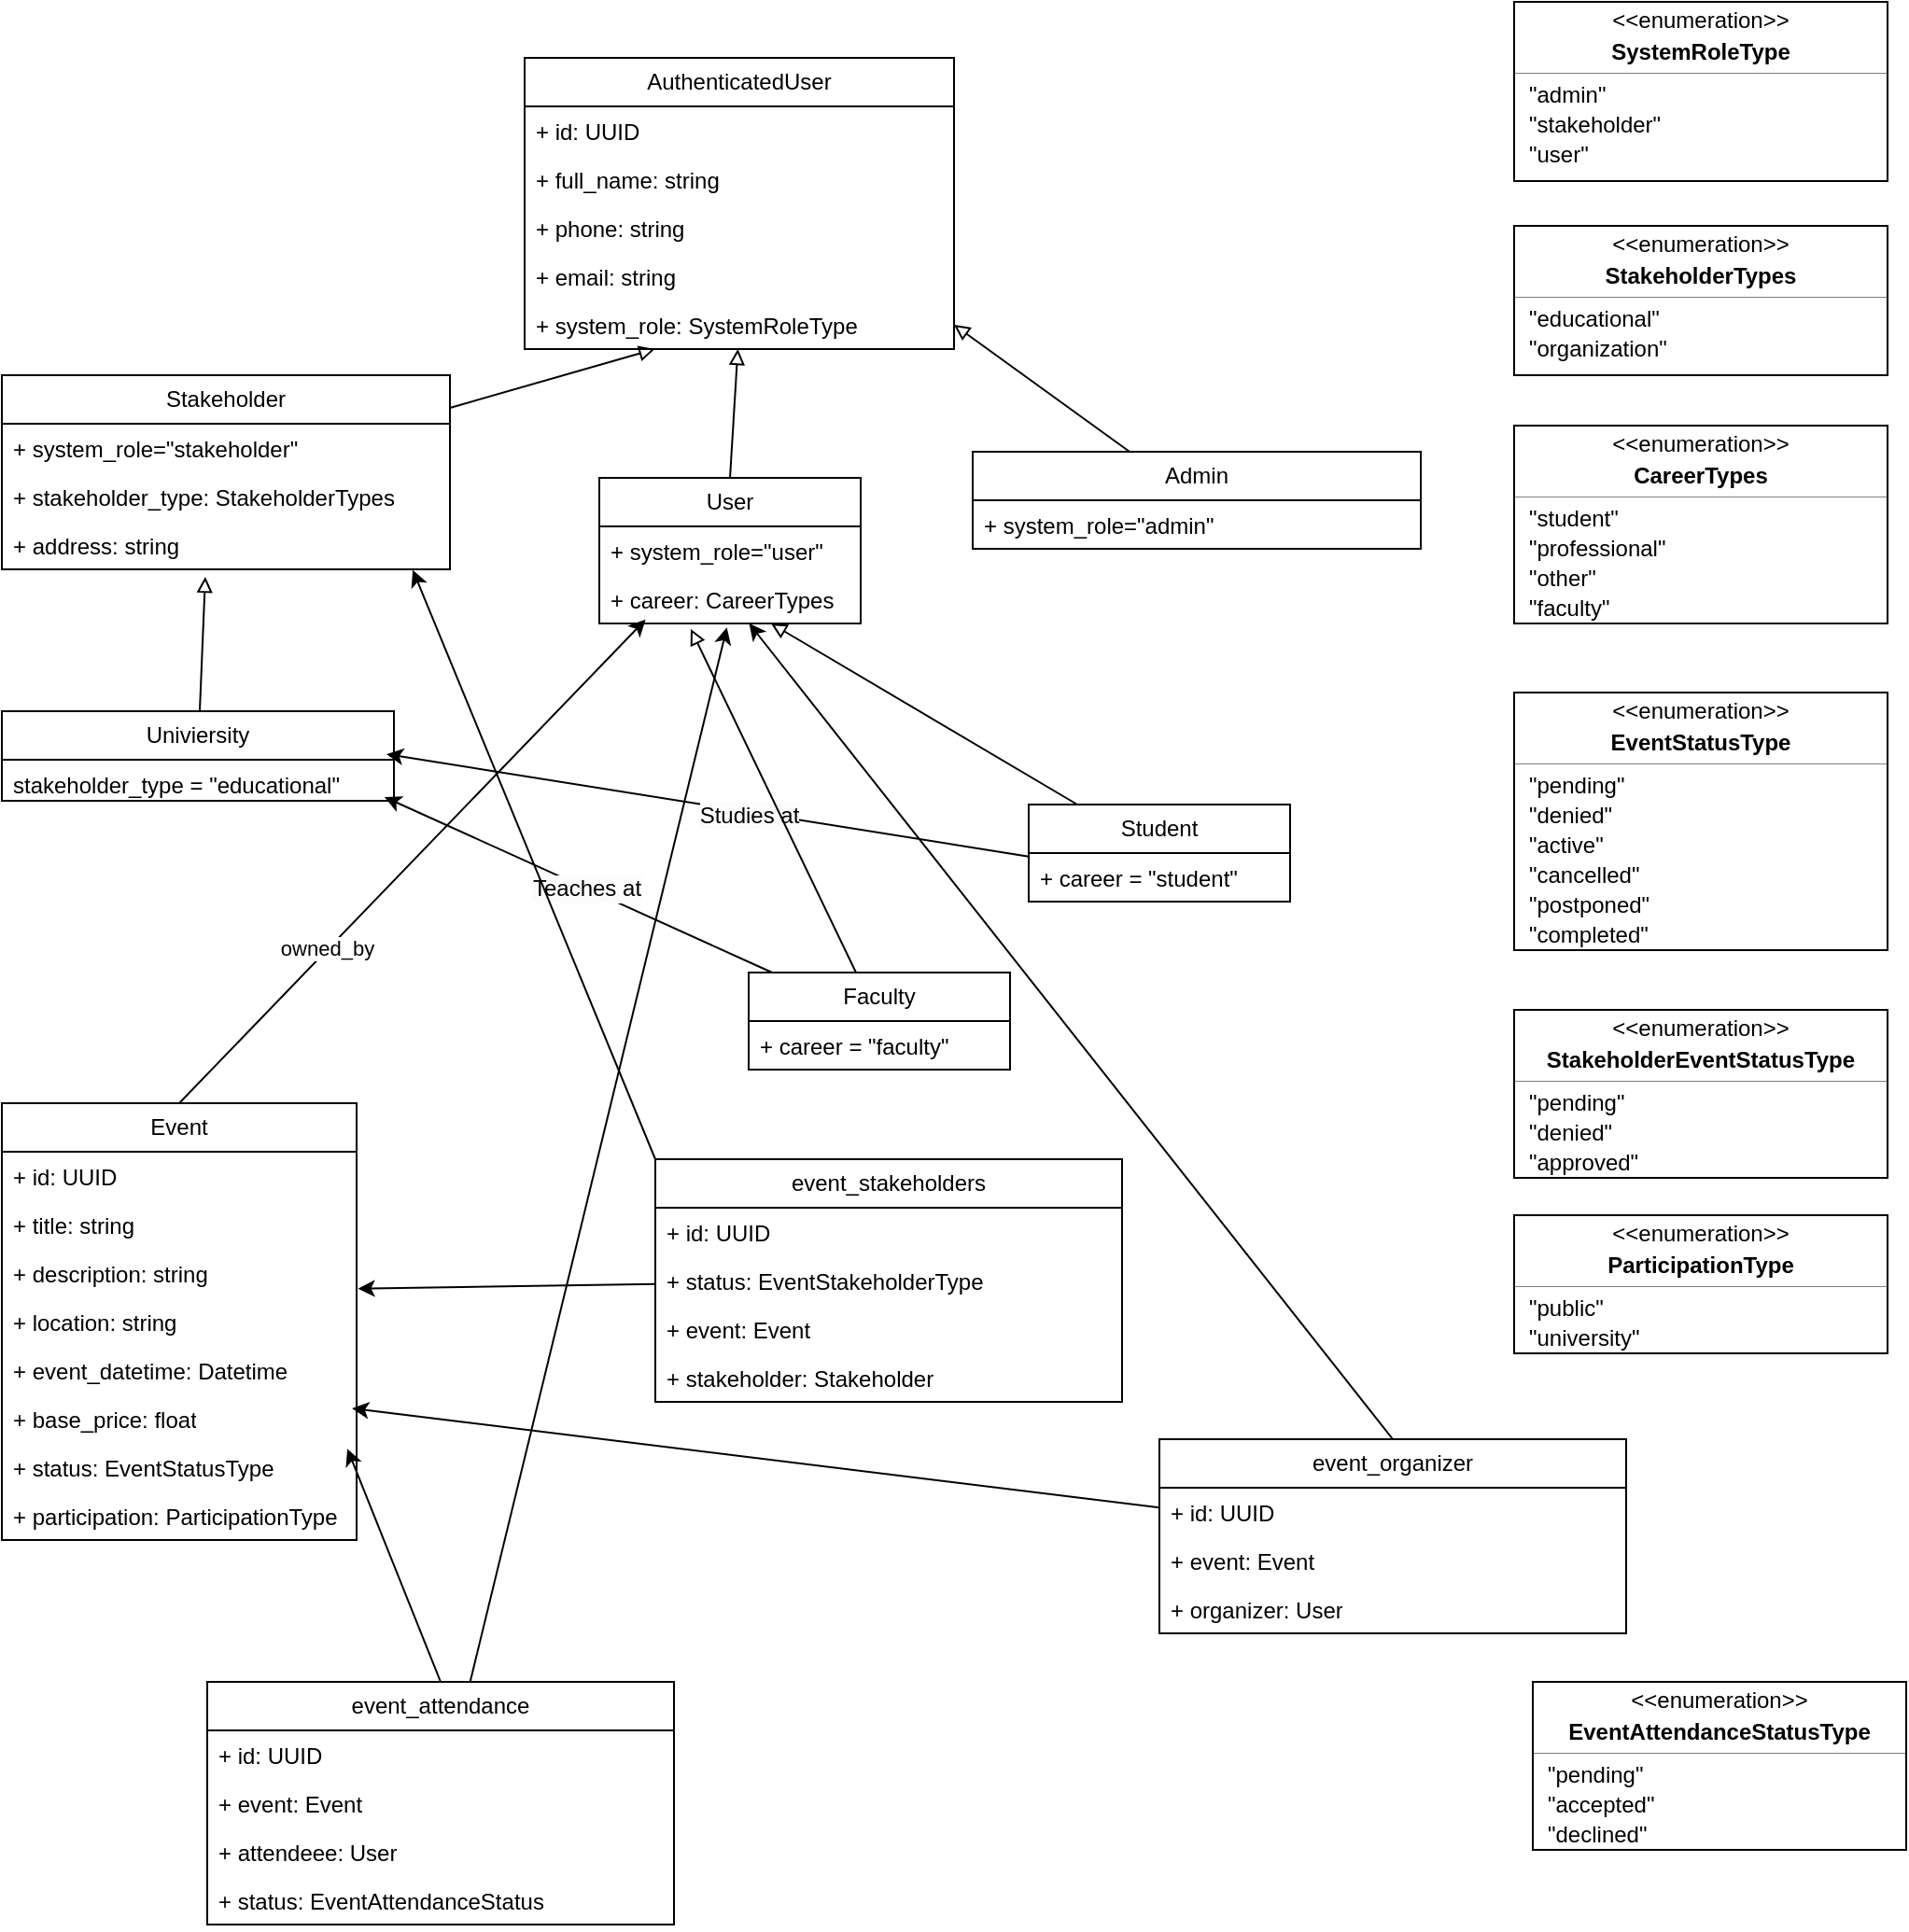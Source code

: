 <mxfile version="24.7.17">
  <diagram name="Page-1" id="i8QMvnhxB6tP63rHw2_T">
    <mxGraphModel dx="1253" dy="745" grid="1" gridSize="10" guides="1" tooltips="1" connect="1" arrows="1" fold="1" page="1" pageScale="1" pageWidth="850" pageHeight="1100" math="0" shadow="0">
      <root>
        <mxCell id="0" />
        <mxCell id="1" parent="0" />
        <mxCell id="4JFMtSHfGpqYQoD51Qb6-116" style="edgeStyle=none;html=1;endArrow=block;endFill=0;" edge="1" parent="1" source="4JFMtSHfGpqYQoD51Qb6-117" target="4JFMtSHfGpqYQoD51Qb6-126">
          <mxGeometry relative="1" as="geometry" />
        </mxCell>
        <mxCell id="4JFMtSHfGpqYQoD51Qb6-117" value="Stakeholder" style="swimlane;fontStyle=0;childLayout=stackLayout;horizontal=1;startSize=26;fillColor=none;horizontalStack=0;resizeParent=1;resizeParentMax=0;resizeLast=0;collapsible=1;marginBottom=0;whiteSpace=wrap;html=1;" vertex="1" parent="1">
          <mxGeometry x="70" y="220" width="240" height="104" as="geometry" />
        </mxCell>
        <mxCell id="4JFMtSHfGpqYQoD51Qb6-118" value="+ system_role=&quot;stakeholder&quot;" style="text;strokeColor=none;fillColor=none;align=left;verticalAlign=top;spacingLeft=4;spacingRight=4;overflow=hidden;rotatable=0;points=[[0,0.5],[1,0.5]];portConstraint=eastwest;whiteSpace=wrap;html=1;" vertex="1" parent="4JFMtSHfGpqYQoD51Qb6-117">
          <mxGeometry y="26" width="240" height="26" as="geometry" />
        </mxCell>
        <mxCell id="4JFMtSHfGpqYQoD51Qb6-119" value="+ stakeholder_type: StakeholderTypes" style="text;strokeColor=none;fillColor=none;align=left;verticalAlign=top;spacingLeft=4;spacingRight=4;overflow=hidden;rotatable=0;points=[[0,0.5],[1,0.5]];portConstraint=eastwest;whiteSpace=wrap;html=1;" vertex="1" parent="4JFMtSHfGpqYQoD51Qb6-117">
          <mxGeometry y="52" width="240" height="26" as="geometry" />
        </mxCell>
        <mxCell id="4JFMtSHfGpqYQoD51Qb6-120" value="+ address: string" style="text;strokeColor=none;fillColor=none;align=left;verticalAlign=top;spacingLeft=4;spacingRight=4;overflow=hidden;rotatable=0;points=[[0,0.5],[1,0.5]];portConstraint=eastwest;whiteSpace=wrap;html=1;" vertex="1" parent="4JFMtSHfGpqYQoD51Qb6-117">
          <mxGeometry y="78" width="240" height="26" as="geometry" />
        </mxCell>
        <mxCell id="4JFMtSHfGpqYQoD51Qb6-121" value="AuthenticatedUser" style="swimlane;fontStyle=0;childLayout=stackLayout;horizontal=1;startSize=26;fillColor=none;horizontalStack=0;resizeParent=1;resizeParentMax=0;resizeLast=0;collapsible=1;marginBottom=0;whiteSpace=wrap;html=1;" vertex="1" parent="1">
          <mxGeometry x="350" y="50" width="230" height="156" as="geometry">
            <mxRectangle x="290" y="140" width="210" height="30" as="alternateBounds" />
          </mxGeometry>
        </mxCell>
        <mxCell id="4JFMtSHfGpqYQoD51Qb6-122" value="+ id: UUID" style="text;strokeColor=none;fillColor=none;align=left;verticalAlign=top;spacingLeft=4;spacingRight=4;overflow=hidden;rotatable=0;points=[[0,0.5],[1,0.5]];portConstraint=eastwest;whiteSpace=wrap;html=1;" vertex="1" parent="4JFMtSHfGpqYQoD51Qb6-121">
          <mxGeometry y="26" width="230" height="26" as="geometry" />
        </mxCell>
        <mxCell id="4JFMtSHfGpqYQoD51Qb6-123" value="+&amp;nbsp;&lt;span style=&quot;color: rgb(0, 0, 0);&quot;&gt;full_name: string&lt;/span&gt;" style="text;strokeColor=none;fillColor=none;align=left;verticalAlign=top;spacingLeft=4;spacingRight=4;overflow=hidden;rotatable=0;points=[[0,0.5],[1,0.5]];portConstraint=eastwest;whiteSpace=wrap;html=1;" vertex="1" parent="4JFMtSHfGpqYQoD51Qb6-121">
          <mxGeometry y="52" width="230" height="26" as="geometry" />
        </mxCell>
        <mxCell id="4JFMtSHfGpqYQoD51Qb6-124" value="+ phone: string" style="text;strokeColor=none;fillColor=none;align=left;verticalAlign=top;spacingLeft=4;spacingRight=4;overflow=hidden;rotatable=0;points=[[0,0.5],[1,0.5]];portConstraint=eastwest;whiteSpace=wrap;html=1;" vertex="1" parent="4JFMtSHfGpqYQoD51Qb6-121">
          <mxGeometry y="78" width="230" height="26" as="geometry" />
        </mxCell>
        <mxCell id="4JFMtSHfGpqYQoD51Qb6-125" value="+ email: string" style="text;strokeColor=none;fillColor=none;align=left;verticalAlign=top;spacingLeft=4;spacingRight=4;overflow=hidden;rotatable=0;points=[[0,0.5],[1,0.5]];portConstraint=eastwest;whiteSpace=wrap;html=1;" vertex="1" parent="4JFMtSHfGpqYQoD51Qb6-121">
          <mxGeometry y="104" width="230" height="26" as="geometry" />
        </mxCell>
        <mxCell id="4JFMtSHfGpqYQoD51Qb6-126" value="+ system_role: SystemRoleType" style="text;strokeColor=none;fillColor=none;align=left;verticalAlign=top;spacingLeft=4;spacingRight=4;overflow=hidden;rotatable=0;points=[[0,0.5],[1,0.5]];portConstraint=eastwest;whiteSpace=wrap;html=1;" vertex="1" parent="4JFMtSHfGpqYQoD51Qb6-121">
          <mxGeometry y="130" width="230" height="26" as="geometry" />
        </mxCell>
        <mxCell id="4JFMtSHfGpqYQoD51Qb6-127" value="" style="fontStyle=1;align=center;verticalAlign=middle;childLayout=stackLayout;horizontal=1;horizontalStack=0;resizeParent=1;resizeParentMax=0;resizeLast=0;marginBottom=0;" vertex="1" parent="1">
          <mxGeometry x="880" y="20" width="200" height="96" as="geometry" />
        </mxCell>
        <mxCell id="4JFMtSHfGpqYQoD51Qb6-128" value="&amp;lt;&amp;lt;enumeration&amp;gt;&amp;gt;" style="html=1;align=center;spacing=0;verticalAlign=middle;strokeColor=none;fillColor=none;whiteSpace=wrap;" vertex="1" parent="4JFMtSHfGpqYQoD51Qb6-127">
          <mxGeometry width="200" height="20" as="geometry" />
        </mxCell>
        <mxCell id="4JFMtSHfGpqYQoD51Qb6-129" value="SystemRoleType" style="html=1;align=center;spacing=0;verticalAlign=middle;strokeColor=none;fillColor=none;whiteSpace=wrap;fontStyle=1;" vertex="1" parent="4JFMtSHfGpqYQoD51Qb6-127">
          <mxGeometry y="20" width="200" height="14" as="geometry" />
        </mxCell>
        <mxCell id="4JFMtSHfGpqYQoD51Qb6-130" value="" style="line;strokeWidth=0.25;fillColor=none;align=left;verticalAlign=middle;spacingTop=-1;spacingLeft=3;spacingRight=3;rotatable=0;labelPosition=right;points=[];portConstraint=eastwest;" vertex="1" parent="4JFMtSHfGpqYQoD51Qb6-127">
          <mxGeometry y="34" width="200" height="8" as="geometry" />
        </mxCell>
        <mxCell id="4JFMtSHfGpqYQoD51Qb6-131" value="&quot;admin&quot;" style="html=1;align=left;spacing=0;spacingLeft=8;verticalAlign=middle;strokeColor=none;fillColor=none;whiteSpace=wrap;" vertex="1" parent="4JFMtSHfGpqYQoD51Qb6-127">
          <mxGeometry y="42" width="200" height="16" as="geometry" />
        </mxCell>
        <mxCell id="4JFMtSHfGpqYQoD51Qb6-132" value="&quot;stakeholder&quot;" style="html=1;align=left;spacing=0;spacingLeft=8;verticalAlign=middle;strokeColor=none;fillColor=none;whiteSpace=wrap;" vertex="1" parent="4JFMtSHfGpqYQoD51Qb6-127">
          <mxGeometry y="58" width="200" height="16" as="geometry" />
        </mxCell>
        <mxCell id="4JFMtSHfGpqYQoD51Qb6-133" value="&quot;user&quot;" style="html=1;align=left;spacing=0;spacingLeft=8;verticalAlign=middle;strokeColor=none;fillColor=none;whiteSpace=wrap;" vertex="1" parent="4JFMtSHfGpqYQoD51Qb6-127">
          <mxGeometry y="74" width="200" height="16" as="geometry" />
        </mxCell>
        <mxCell id="4JFMtSHfGpqYQoD51Qb6-134" value="" style="html=1;align=left;spacing=0;spacingLeft=8;verticalAlign=middle;strokeColor=none;fillColor=none;whiteSpace=wrap;" vertex="1" parent="4JFMtSHfGpqYQoD51Qb6-127">
          <mxGeometry y="90" width="200" height="6" as="geometry" />
        </mxCell>
        <mxCell id="4JFMtSHfGpqYQoD51Qb6-135" value="" style="fontStyle=1;align=center;verticalAlign=middle;childLayout=stackLayout;horizontal=1;horizontalStack=0;resizeParent=1;resizeParentMax=0;resizeLast=0;marginBottom=0;" vertex="1" parent="1">
          <mxGeometry x="880" y="140" width="200" height="80" as="geometry" />
        </mxCell>
        <mxCell id="4JFMtSHfGpqYQoD51Qb6-136" value="&amp;lt;&amp;lt;enumeration&amp;gt;&amp;gt;" style="html=1;align=center;spacing=0;verticalAlign=middle;strokeColor=none;fillColor=none;whiteSpace=wrap;" vertex="1" parent="4JFMtSHfGpqYQoD51Qb6-135">
          <mxGeometry width="200" height="20" as="geometry" />
        </mxCell>
        <mxCell id="4JFMtSHfGpqYQoD51Qb6-137" value="StakeholderTypes" style="html=1;align=center;spacing=0;verticalAlign=middle;strokeColor=none;fillColor=none;whiteSpace=wrap;fontStyle=1;" vertex="1" parent="4JFMtSHfGpqYQoD51Qb6-135">
          <mxGeometry y="20" width="200" height="14" as="geometry" />
        </mxCell>
        <mxCell id="4JFMtSHfGpqYQoD51Qb6-138" value="" style="line;strokeWidth=0.25;fillColor=none;align=left;verticalAlign=middle;spacingTop=-1;spacingLeft=3;spacingRight=3;rotatable=0;labelPosition=right;points=[];portConstraint=eastwest;" vertex="1" parent="4JFMtSHfGpqYQoD51Qb6-135">
          <mxGeometry y="34" width="200" height="8" as="geometry" />
        </mxCell>
        <mxCell id="4JFMtSHfGpqYQoD51Qb6-139" value="&quot;educational&quot;" style="html=1;align=left;spacing=0;spacingLeft=8;verticalAlign=middle;strokeColor=none;fillColor=none;whiteSpace=wrap;" vertex="1" parent="4JFMtSHfGpqYQoD51Qb6-135">
          <mxGeometry y="42" width="200" height="16" as="geometry" />
        </mxCell>
        <mxCell id="4JFMtSHfGpqYQoD51Qb6-140" value="&quot;organization&quot;" style="html=1;align=left;spacing=0;spacingLeft=8;verticalAlign=middle;strokeColor=none;fillColor=none;whiteSpace=wrap;" vertex="1" parent="4JFMtSHfGpqYQoD51Qb6-135">
          <mxGeometry y="58" width="200" height="16" as="geometry" />
        </mxCell>
        <mxCell id="4JFMtSHfGpqYQoD51Qb6-141" value="" style="html=1;align=left;spacing=0;spacingLeft=8;verticalAlign=middle;strokeColor=none;fillColor=none;whiteSpace=wrap;" vertex="1" parent="4JFMtSHfGpqYQoD51Qb6-135">
          <mxGeometry y="74" width="200" height="6" as="geometry" />
        </mxCell>
        <mxCell id="4JFMtSHfGpqYQoD51Qb6-142" style="edgeStyle=none;html=1;exitX=0.5;exitY=0;exitDx=0;exitDy=0;endArrow=block;endFill=0;" edge="1" parent="1" source="4JFMtSHfGpqYQoD51Qb6-143" target="4JFMtSHfGpqYQoD51Qb6-126">
          <mxGeometry relative="1" as="geometry" />
        </mxCell>
        <mxCell id="4JFMtSHfGpqYQoD51Qb6-143" value="User" style="swimlane;fontStyle=0;childLayout=stackLayout;horizontal=1;startSize=26;fillColor=none;horizontalStack=0;resizeParent=1;resizeParentMax=0;resizeLast=0;collapsible=1;marginBottom=0;whiteSpace=wrap;html=1;" vertex="1" parent="1">
          <mxGeometry x="390" y="275" width="140" height="78" as="geometry" />
        </mxCell>
        <mxCell id="4JFMtSHfGpqYQoD51Qb6-144" value="+ system_role=&quot;user&quot;" style="text;strokeColor=none;fillColor=none;align=left;verticalAlign=top;spacingLeft=4;spacingRight=4;overflow=hidden;rotatable=0;points=[[0,0.5],[1,0.5]];portConstraint=eastwest;whiteSpace=wrap;html=1;" vertex="1" parent="4JFMtSHfGpqYQoD51Qb6-143">
          <mxGeometry y="26" width="140" height="26" as="geometry" />
        </mxCell>
        <mxCell id="4JFMtSHfGpqYQoD51Qb6-145" value="+ career: CareerTypes" style="text;strokeColor=none;fillColor=none;align=left;verticalAlign=top;spacingLeft=4;spacingRight=4;overflow=hidden;rotatable=0;points=[[0,0.5],[1,0.5]];portConstraint=eastwest;whiteSpace=wrap;html=1;" vertex="1" parent="4JFMtSHfGpqYQoD51Qb6-143">
          <mxGeometry y="52" width="140" height="26" as="geometry" />
        </mxCell>
        <mxCell id="4JFMtSHfGpqYQoD51Qb6-146" value="" style="fontStyle=1;align=center;verticalAlign=middle;childLayout=stackLayout;horizontal=1;horizontalStack=0;resizeParent=1;resizeParentMax=0;resizeLast=0;marginBottom=0;" vertex="1" parent="1">
          <mxGeometry x="880" y="247" width="200" height="106" as="geometry" />
        </mxCell>
        <mxCell id="4JFMtSHfGpqYQoD51Qb6-147" value="&amp;lt;&amp;lt;enumeration&amp;gt;&amp;gt;" style="html=1;align=center;spacing=0;verticalAlign=middle;strokeColor=none;fillColor=none;whiteSpace=wrap;" vertex="1" parent="4JFMtSHfGpqYQoD51Qb6-146">
          <mxGeometry width="200" height="20" as="geometry" />
        </mxCell>
        <mxCell id="4JFMtSHfGpqYQoD51Qb6-148" value="CareerTypes" style="html=1;align=center;spacing=0;verticalAlign=middle;strokeColor=none;fillColor=none;whiteSpace=wrap;fontStyle=1;" vertex="1" parent="4JFMtSHfGpqYQoD51Qb6-146">
          <mxGeometry y="20" width="200" height="14" as="geometry" />
        </mxCell>
        <mxCell id="4JFMtSHfGpqYQoD51Qb6-149" value="" style="line;strokeWidth=0.25;fillColor=none;align=left;verticalAlign=middle;spacingTop=-1;spacingLeft=3;spacingRight=3;rotatable=0;labelPosition=right;points=[];portConstraint=eastwest;" vertex="1" parent="4JFMtSHfGpqYQoD51Qb6-146">
          <mxGeometry y="34" width="200" height="8" as="geometry" />
        </mxCell>
        <mxCell id="4JFMtSHfGpqYQoD51Qb6-150" value="&quot;student&quot;" style="html=1;align=left;spacing=0;spacingLeft=8;verticalAlign=middle;strokeColor=none;fillColor=none;whiteSpace=wrap;" vertex="1" parent="4JFMtSHfGpqYQoD51Qb6-146">
          <mxGeometry y="42" width="200" height="16" as="geometry" />
        </mxCell>
        <mxCell id="4JFMtSHfGpqYQoD51Qb6-151" value="&quot;professional&quot;" style="html=1;align=left;spacing=0;spacingLeft=8;verticalAlign=middle;strokeColor=none;fillColor=none;whiteSpace=wrap;" vertex="1" parent="4JFMtSHfGpqYQoD51Qb6-146">
          <mxGeometry y="58" width="200" height="16" as="geometry" />
        </mxCell>
        <mxCell id="4JFMtSHfGpqYQoD51Qb6-152" value="&quot;other&quot;" style="html=1;align=left;spacing=0;spacingLeft=8;verticalAlign=middle;strokeColor=none;fillColor=none;whiteSpace=wrap;" vertex="1" parent="4JFMtSHfGpqYQoD51Qb6-146">
          <mxGeometry y="74" width="200" height="16" as="geometry" />
        </mxCell>
        <mxCell id="4JFMtSHfGpqYQoD51Qb6-153" value="&quot;faculty&quot;" style="html=1;align=left;spacing=0;spacingLeft=8;verticalAlign=middle;strokeColor=none;fillColor=none;whiteSpace=wrap;" vertex="1" parent="4JFMtSHfGpqYQoD51Qb6-146">
          <mxGeometry y="90" width="200" height="16" as="geometry" />
        </mxCell>
        <mxCell id="4JFMtSHfGpqYQoD51Qb6-154" value="Univiersity" style="swimlane;fontStyle=0;childLayout=stackLayout;horizontal=1;startSize=26;fillColor=none;horizontalStack=0;resizeParent=1;resizeParentMax=0;resizeLast=0;collapsible=1;marginBottom=0;whiteSpace=wrap;html=1;" vertex="1" parent="1">
          <mxGeometry x="70" y="400" width="210" height="48" as="geometry" />
        </mxCell>
        <mxCell id="4JFMtSHfGpqYQoD51Qb6-155" value="stakeholder_type = &quot;educational&quot;" style="text;strokeColor=none;fillColor=none;align=left;verticalAlign=top;spacingLeft=4;spacingRight=4;overflow=hidden;rotatable=0;points=[[0,0.5],[1,0.5]];portConstraint=eastwest;whiteSpace=wrap;html=1;" vertex="1" parent="4JFMtSHfGpqYQoD51Qb6-154">
          <mxGeometry y="26" width="210" height="22" as="geometry" />
        </mxCell>
        <mxCell id="4JFMtSHfGpqYQoD51Qb6-156" style="edgeStyle=none;html=1;entryX=0.454;entryY=1.154;entryDx=0;entryDy=0;entryPerimeter=0;endArrow=block;endFill=0;" edge="1" parent="1" source="4JFMtSHfGpqYQoD51Qb6-154" target="4JFMtSHfGpqYQoD51Qb6-120">
          <mxGeometry relative="1" as="geometry" />
        </mxCell>
        <mxCell id="4JFMtSHfGpqYQoD51Qb6-157" style="edgeStyle=none;html=1;endArrow=block;endFill=0;" edge="1" parent="1" source="4JFMtSHfGpqYQoD51Qb6-158" target="4JFMtSHfGpqYQoD51Qb6-145">
          <mxGeometry relative="1" as="geometry" />
        </mxCell>
        <mxCell id="4JFMtSHfGpqYQoD51Qb6-158" value="Student" style="swimlane;fontStyle=0;childLayout=stackLayout;horizontal=1;startSize=26;fillColor=none;horizontalStack=0;resizeParent=1;resizeParentMax=0;resizeLast=0;collapsible=1;marginBottom=0;whiteSpace=wrap;html=1;" vertex="1" parent="1">
          <mxGeometry x="620" y="450" width="140" height="52" as="geometry" />
        </mxCell>
        <mxCell id="4JFMtSHfGpqYQoD51Qb6-159" value="+ career = &quot;student&quot;" style="text;strokeColor=none;fillColor=none;align=left;verticalAlign=top;spacingLeft=4;spacingRight=4;overflow=hidden;rotatable=0;points=[[0,0.5],[1,0.5]];portConstraint=eastwest;whiteSpace=wrap;html=1;" vertex="1" parent="4JFMtSHfGpqYQoD51Qb6-158">
          <mxGeometry y="26" width="140" height="26" as="geometry" />
        </mxCell>
        <mxCell id="4JFMtSHfGpqYQoD51Qb6-160" style="edgeStyle=none;html=1;entryX=0.981;entryY=-0.136;entryDx=0;entryDy=0;entryPerimeter=0;" edge="1" parent="1" source="4JFMtSHfGpqYQoD51Qb6-159" target="4JFMtSHfGpqYQoD51Qb6-155">
          <mxGeometry relative="1" as="geometry" />
        </mxCell>
        <mxCell id="4JFMtSHfGpqYQoD51Qb6-161" value="&lt;span style=&quot;color: rgb(0, 0, 0); font-size: 12px; background-color: rgb(251, 251, 251);&quot;&gt;Studies at&lt;/span&gt;" style="edgeLabel;html=1;align=center;verticalAlign=middle;resizable=0;points=[];" vertex="1" connectable="0" parent="4JFMtSHfGpqYQoD51Qb6-160">
          <mxGeometry x="-0.134" y="2" relative="1" as="geometry">
            <mxPoint x="-1" as="offset" />
          </mxGeometry>
        </mxCell>
        <mxCell id="4JFMtSHfGpqYQoD51Qb6-162" value="Faculty" style="swimlane;fontStyle=0;childLayout=stackLayout;horizontal=1;startSize=26;fillColor=none;horizontalStack=0;resizeParent=1;resizeParentMax=0;resizeLast=0;collapsible=1;marginBottom=0;whiteSpace=wrap;html=1;" vertex="1" parent="1">
          <mxGeometry x="470" y="540" width="140" height="52" as="geometry" />
        </mxCell>
        <mxCell id="4JFMtSHfGpqYQoD51Qb6-163" value="+ career = &quot;faculty&quot;" style="text;strokeColor=none;fillColor=none;align=left;verticalAlign=top;spacingLeft=4;spacingRight=4;overflow=hidden;rotatable=0;points=[[0,0.5],[1,0.5]];portConstraint=eastwest;whiteSpace=wrap;html=1;" vertex="1" parent="4JFMtSHfGpqYQoD51Qb6-162">
          <mxGeometry y="26" width="140" height="26" as="geometry" />
        </mxCell>
        <mxCell id="4JFMtSHfGpqYQoD51Qb6-164" style="edgeStyle=none;html=1;entryX=0.976;entryY=0.909;entryDx=0;entryDy=0;entryPerimeter=0;" edge="1" parent="1" source="4JFMtSHfGpqYQoD51Qb6-162" target="4JFMtSHfGpqYQoD51Qb6-155">
          <mxGeometry relative="1" as="geometry" />
        </mxCell>
        <mxCell id="4JFMtSHfGpqYQoD51Qb6-165" value="&lt;span style=&quot;color: rgb(0, 0, 0); font-size: 12px; background-color: rgb(251, 251, 251);&quot;&gt;Teaches at&lt;/span&gt;" style="edgeLabel;html=1;align=center;verticalAlign=middle;resizable=0;points=[];" vertex="1" connectable="0" parent="4JFMtSHfGpqYQoD51Qb6-164">
          <mxGeometry x="-0.036" relative="1" as="geometry">
            <mxPoint as="offset" />
          </mxGeometry>
        </mxCell>
        <mxCell id="4JFMtSHfGpqYQoD51Qb6-166" style="edgeStyle=none;html=1;entryX=0.35;entryY=1.115;entryDx=0;entryDy=0;entryPerimeter=0;endArrow=block;endFill=0;" edge="1" parent="1" source="4JFMtSHfGpqYQoD51Qb6-162" target="4JFMtSHfGpqYQoD51Qb6-145">
          <mxGeometry relative="1" as="geometry" />
        </mxCell>
        <mxCell id="4JFMtSHfGpqYQoD51Qb6-167" style="edgeStyle=none;html=1;entryX=1;entryY=0.5;entryDx=0;entryDy=0;endArrow=block;endFill=0;" edge="1" parent="1" source="4JFMtSHfGpqYQoD51Qb6-168" target="4JFMtSHfGpqYQoD51Qb6-126">
          <mxGeometry relative="1" as="geometry" />
        </mxCell>
        <mxCell id="4JFMtSHfGpqYQoD51Qb6-168" value="Admin" style="swimlane;fontStyle=0;childLayout=stackLayout;horizontal=1;startSize=26;fillColor=none;horizontalStack=0;resizeParent=1;resizeParentMax=0;resizeLast=0;collapsible=1;marginBottom=0;whiteSpace=wrap;html=1;" vertex="1" parent="1">
          <mxGeometry x="590" y="261" width="240" height="52" as="geometry" />
        </mxCell>
        <mxCell id="4JFMtSHfGpqYQoD51Qb6-169" value="+ system_role=&quot;admin&quot;" style="text;strokeColor=none;fillColor=none;align=left;verticalAlign=top;spacingLeft=4;spacingRight=4;overflow=hidden;rotatable=0;points=[[0,0.5],[1,0.5]];portConstraint=eastwest;whiteSpace=wrap;html=1;" vertex="1" parent="4JFMtSHfGpqYQoD51Qb6-168">
          <mxGeometry y="26" width="240" height="26" as="geometry" />
        </mxCell>
        <mxCell id="4JFMtSHfGpqYQoD51Qb6-170" value="Event" style="swimlane;fontStyle=0;childLayout=stackLayout;horizontal=1;startSize=26;fillColor=none;horizontalStack=0;resizeParent=1;resizeParentMax=0;resizeLast=0;collapsible=1;marginBottom=0;whiteSpace=wrap;html=1;" vertex="1" parent="1">
          <mxGeometry x="70" y="610" width="190" height="234" as="geometry" />
        </mxCell>
        <mxCell id="4JFMtSHfGpqYQoD51Qb6-171" value="+ id: UUID" style="text;strokeColor=none;fillColor=none;align=left;verticalAlign=top;spacingLeft=4;spacingRight=4;overflow=hidden;rotatable=0;points=[[0,0.5],[1,0.5]];portConstraint=eastwest;whiteSpace=wrap;html=1;" vertex="1" parent="4JFMtSHfGpqYQoD51Qb6-170">
          <mxGeometry y="26" width="190" height="26" as="geometry" />
        </mxCell>
        <mxCell id="4JFMtSHfGpqYQoD51Qb6-172" value="+ title: string" style="text;strokeColor=none;fillColor=none;align=left;verticalAlign=top;spacingLeft=4;spacingRight=4;overflow=hidden;rotatable=0;points=[[0,0.5],[1,0.5]];portConstraint=eastwest;whiteSpace=wrap;html=1;" vertex="1" parent="4JFMtSHfGpqYQoD51Qb6-170">
          <mxGeometry y="52" width="190" height="26" as="geometry" />
        </mxCell>
        <mxCell id="4JFMtSHfGpqYQoD51Qb6-173" value="+ description: string" style="text;strokeColor=none;fillColor=none;align=left;verticalAlign=top;spacingLeft=4;spacingRight=4;overflow=hidden;rotatable=0;points=[[0,0.5],[1,0.5]];portConstraint=eastwest;whiteSpace=wrap;html=1;" vertex="1" parent="4JFMtSHfGpqYQoD51Qb6-170">
          <mxGeometry y="78" width="190" height="26" as="geometry" />
        </mxCell>
        <mxCell id="4JFMtSHfGpqYQoD51Qb6-174" value="+ location: string" style="text;strokeColor=none;fillColor=none;align=left;verticalAlign=top;spacingLeft=4;spacingRight=4;overflow=hidden;rotatable=0;points=[[0,0.5],[1,0.5]];portConstraint=eastwest;whiteSpace=wrap;html=1;" vertex="1" parent="4JFMtSHfGpqYQoD51Qb6-170">
          <mxGeometry y="104" width="190" height="26" as="geometry" />
        </mxCell>
        <mxCell id="4JFMtSHfGpqYQoD51Qb6-175" value="+ event_datetime: Datetime" style="text;strokeColor=none;fillColor=none;align=left;verticalAlign=top;spacingLeft=4;spacingRight=4;overflow=hidden;rotatable=0;points=[[0,0.5],[1,0.5]];portConstraint=eastwest;whiteSpace=wrap;html=1;" vertex="1" parent="4JFMtSHfGpqYQoD51Qb6-170">
          <mxGeometry y="130" width="190" height="26" as="geometry" />
        </mxCell>
        <mxCell id="4JFMtSHfGpqYQoD51Qb6-176" value="+ base_price: float" style="text;strokeColor=none;fillColor=none;align=left;verticalAlign=top;spacingLeft=4;spacingRight=4;overflow=hidden;rotatable=0;points=[[0,0.5],[1,0.5]];portConstraint=eastwest;whiteSpace=wrap;html=1;" vertex="1" parent="4JFMtSHfGpqYQoD51Qb6-170">
          <mxGeometry y="156" width="190" height="26" as="geometry" />
        </mxCell>
        <mxCell id="4JFMtSHfGpqYQoD51Qb6-177" value="+ status: EventStatusType" style="text;strokeColor=none;fillColor=none;align=left;verticalAlign=top;spacingLeft=4;spacingRight=4;overflow=hidden;rotatable=0;points=[[0,0.5],[1,0.5]];portConstraint=eastwest;whiteSpace=wrap;html=1;" vertex="1" parent="4JFMtSHfGpqYQoD51Qb6-170">
          <mxGeometry y="182" width="190" height="26" as="geometry" />
        </mxCell>
        <mxCell id="4JFMtSHfGpqYQoD51Qb6-178" value="+ participation: ParticipationType" style="text;strokeColor=none;fillColor=none;align=left;verticalAlign=top;spacingLeft=4;spacingRight=4;overflow=hidden;rotatable=0;points=[[0,0.5],[1,0.5]];portConstraint=eastwest;whiteSpace=wrap;html=1;" vertex="1" parent="4JFMtSHfGpqYQoD51Qb6-170">
          <mxGeometry y="208" width="190" height="26" as="geometry" />
        </mxCell>
        <mxCell id="4JFMtSHfGpqYQoD51Qb6-179" style="edgeStyle=none;html=1;exitX=0.5;exitY=0;exitDx=0;exitDy=0;entryX=0.177;entryY=0.92;entryDx=0;entryDy=0;entryPerimeter=0;" edge="1" parent="1" source="4JFMtSHfGpqYQoD51Qb6-170" target="4JFMtSHfGpqYQoD51Qb6-145">
          <mxGeometry relative="1" as="geometry" />
        </mxCell>
        <mxCell id="4JFMtSHfGpqYQoD51Qb6-180" value="owned_by" style="edgeLabel;html=1;align=center;verticalAlign=middle;resizable=0;points=[];" vertex="1" connectable="0" parent="4JFMtSHfGpqYQoD51Qb6-179">
          <mxGeometry x="-0.366" y="2" relative="1" as="geometry">
            <mxPoint x="1" as="offset" />
          </mxGeometry>
        </mxCell>
        <mxCell id="4JFMtSHfGpqYQoD51Qb6-181" value="event_stakeholders" style="swimlane;fontStyle=0;childLayout=stackLayout;horizontal=1;startSize=26;fillColor=none;horizontalStack=0;resizeParent=1;resizeParentMax=0;resizeLast=0;collapsible=1;marginBottom=0;whiteSpace=wrap;html=1;" vertex="1" parent="1">
          <mxGeometry x="420" y="640" width="250" height="130" as="geometry" />
        </mxCell>
        <mxCell id="4JFMtSHfGpqYQoD51Qb6-182" value="+ id: UUID" style="text;strokeColor=none;fillColor=none;align=left;verticalAlign=top;spacingLeft=4;spacingRight=4;overflow=hidden;rotatable=0;points=[[0,0.5],[1,0.5]];portConstraint=eastwest;whiteSpace=wrap;html=1;" vertex="1" parent="4JFMtSHfGpqYQoD51Qb6-181">
          <mxGeometry y="26" width="250" height="26" as="geometry" />
        </mxCell>
        <mxCell id="4JFMtSHfGpqYQoD51Qb6-183" value="+ status: EventStakeholderType" style="text;strokeColor=none;fillColor=none;align=left;verticalAlign=top;spacingLeft=4;spacingRight=4;overflow=hidden;rotatable=0;points=[[0,0.5],[1,0.5]];portConstraint=eastwest;whiteSpace=wrap;html=1;" vertex="1" parent="4JFMtSHfGpqYQoD51Qb6-181">
          <mxGeometry y="52" width="250" height="26" as="geometry" />
        </mxCell>
        <mxCell id="4JFMtSHfGpqYQoD51Qb6-184" value="+ event: Event" style="text;strokeColor=none;fillColor=none;align=left;verticalAlign=top;spacingLeft=4;spacingRight=4;overflow=hidden;rotatable=0;points=[[0,0.5],[1,0.5]];portConstraint=eastwest;whiteSpace=wrap;html=1;" vertex="1" parent="4JFMtSHfGpqYQoD51Qb6-181">
          <mxGeometry y="78" width="250" height="26" as="geometry" />
        </mxCell>
        <mxCell id="4JFMtSHfGpqYQoD51Qb6-185" value="+ stakeholder: Stakeholder" style="text;strokeColor=none;fillColor=none;align=left;verticalAlign=top;spacingLeft=4;spacingRight=4;overflow=hidden;rotatable=0;points=[[0,0.5],[1,0.5]];portConstraint=eastwest;whiteSpace=wrap;html=1;" vertex="1" parent="4JFMtSHfGpqYQoD51Qb6-181">
          <mxGeometry y="104" width="250" height="26" as="geometry" />
        </mxCell>
        <mxCell id="4JFMtSHfGpqYQoD51Qb6-186" value="" style="fontStyle=1;align=center;verticalAlign=middle;childLayout=stackLayout;horizontal=1;horizontalStack=0;resizeParent=1;resizeParentMax=0;resizeLast=0;marginBottom=0;" vertex="1" parent="1">
          <mxGeometry x="880" y="390" width="200" height="138" as="geometry" />
        </mxCell>
        <mxCell id="4JFMtSHfGpqYQoD51Qb6-187" value="&amp;lt;&amp;lt;enumeration&amp;gt;&amp;gt;" style="html=1;align=center;spacing=0;verticalAlign=middle;strokeColor=none;fillColor=none;whiteSpace=wrap;" vertex="1" parent="4JFMtSHfGpqYQoD51Qb6-186">
          <mxGeometry width="200" height="20" as="geometry" />
        </mxCell>
        <mxCell id="4JFMtSHfGpqYQoD51Qb6-188" value="EventStatusType" style="html=1;align=center;spacing=0;verticalAlign=middle;strokeColor=none;fillColor=none;whiteSpace=wrap;fontStyle=1;" vertex="1" parent="4JFMtSHfGpqYQoD51Qb6-186">
          <mxGeometry y="20" width="200" height="14" as="geometry" />
        </mxCell>
        <mxCell id="4JFMtSHfGpqYQoD51Qb6-189" value="" style="line;strokeWidth=0.25;fillColor=none;align=left;verticalAlign=middle;spacingTop=-1;spacingLeft=3;spacingRight=3;rotatable=0;labelPosition=right;points=[];portConstraint=eastwest;" vertex="1" parent="4JFMtSHfGpqYQoD51Qb6-186">
          <mxGeometry y="34" width="200" height="8" as="geometry" />
        </mxCell>
        <mxCell id="4JFMtSHfGpqYQoD51Qb6-190" value="&quot;pending&quot;" style="html=1;align=left;spacing=0;spacingLeft=8;verticalAlign=middle;strokeColor=none;fillColor=none;whiteSpace=wrap;" vertex="1" parent="4JFMtSHfGpqYQoD51Qb6-186">
          <mxGeometry y="42" width="200" height="16" as="geometry" />
        </mxCell>
        <mxCell id="4JFMtSHfGpqYQoD51Qb6-191" value="&quot;denied&quot;" style="html=1;align=left;spacing=0;spacingLeft=8;verticalAlign=middle;strokeColor=none;fillColor=none;whiteSpace=wrap;" vertex="1" parent="4JFMtSHfGpqYQoD51Qb6-186">
          <mxGeometry y="58" width="200" height="16" as="geometry" />
        </mxCell>
        <mxCell id="4JFMtSHfGpqYQoD51Qb6-192" value="&quot;active&quot;" style="html=1;align=left;spacing=0;spacingLeft=8;verticalAlign=middle;strokeColor=none;fillColor=none;whiteSpace=wrap;" vertex="1" parent="4JFMtSHfGpqYQoD51Qb6-186">
          <mxGeometry y="74" width="200" height="16" as="geometry" />
        </mxCell>
        <mxCell id="4JFMtSHfGpqYQoD51Qb6-193" value="&quot;cancelled&quot;" style="html=1;align=left;spacing=0;spacingLeft=8;verticalAlign=middle;strokeColor=none;fillColor=none;whiteSpace=wrap;" vertex="1" parent="4JFMtSHfGpqYQoD51Qb6-186">
          <mxGeometry y="90" width="200" height="16" as="geometry" />
        </mxCell>
        <mxCell id="4JFMtSHfGpqYQoD51Qb6-194" value="&quot;postponed&quot;" style="html=1;align=left;spacing=0;spacingLeft=8;verticalAlign=middle;strokeColor=none;fillColor=none;whiteSpace=wrap;" vertex="1" parent="4JFMtSHfGpqYQoD51Qb6-186">
          <mxGeometry y="106" width="200" height="16" as="geometry" />
        </mxCell>
        <mxCell id="4JFMtSHfGpqYQoD51Qb6-195" value="&quot;completed&quot;" style="html=1;align=left;spacing=0;spacingLeft=8;verticalAlign=middle;strokeColor=none;fillColor=none;whiteSpace=wrap;" vertex="1" parent="4JFMtSHfGpqYQoD51Qb6-186">
          <mxGeometry y="122" width="200" height="16" as="geometry" />
        </mxCell>
        <mxCell id="4JFMtSHfGpqYQoD51Qb6-196" value="" style="fontStyle=1;align=center;verticalAlign=middle;childLayout=stackLayout;horizontal=1;horizontalStack=0;resizeParent=1;resizeParentMax=0;resizeLast=0;marginBottom=0;" vertex="1" parent="1">
          <mxGeometry x="880" y="560" width="200" height="90" as="geometry" />
        </mxCell>
        <mxCell id="4JFMtSHfGpqYQoD51Qb6-197" value="&amp;lt;&amp;lt;enumeration&amp;gt;&amp;gt;" style="html=1;align=center;spacing=0;verticalAlign=middle;strokeColor=none;fillColor=none;whiteSpace=wrap;" vertex="1" parent="4JFMtSHfGpqYQoD51Qb6-196">
          <mxGeometry width="200" height="20" as="geometry" />
        </mxCell>
        <mxCell id="4JFMtSHfGpqYQoD51Qb6-198" value="StakeholderEventStatusType" style="html=1;align=center;spacing=0;verticalAlign=middle;strokeColor=none;fillColor=none;whiteSpace=wrap;fontStyle=1;" vertex="1" parent="4JFMtSHfGpqYQoD51Qb6-196">
          <mxGeometry y="20" width="200" height="14" as="geometry" />
        </mxCell>
        <mxCell id="4JFMtSHfGpqYQoD51Qb6-199" value="" style="line;strokeWidth=0.25;fillColor=none;align=left;verticalAlign=middle;spacingTop=-1;spacingLeft=3;spacingRight=3;rotatable=0;labelPosition=right;points=[];portConstraint=eastwest;" vertex="1" parent="4JFMtSHfGpqYQoD51Qb6-196">
          <mxGeometry y="34" width="200" height="8" as="geometry" />
        </mxCell>
        <mxCell id="4JFMtSHfGpqYQoD51Qb6-200" value="&quot;pending&quot;" style="html=1;align=left;spacing=0;spacingLeft=8;verticalAlign=middle;strokeColor=none;fillColor=none;whiteSpace=wrap;" vertex="1" parent="4JFMtSHfGpqYQoD51Qb6-196">
          <mxGeometry y="42" width="200" height="16" as="geometry" />
        </mxCell>
        <mxCell id="4JFMtSHfGpqYQoD51Qb6-201" value="&quot;denied&quot;" style="html=1;align=left;spacing=0;spacingLeft=8;verticalAlign=middle;strokeColor=none;fillColor=none;whiteSpace=wrap;" vertex="1" parent="4JFMtSHfGpqYQoD51Qb6-196">
          <mxGeometry y="58" width="200" height="16" as="geometry" />
        </mxCell>
        <mxCell id="4JFMtSHfGpqYQoD51Qb6-202" value="&quot;approved&quot;" style="html=1;align=left;spacing=0;spacingLeft=8;verticalAlign=middle;strokeColor=none;fillColor=none;whiteSpace=wrap;" vertex="1" parent="4JFMtSHfGpqYQoD51Qb6-196">
          <mxGeometry y="74" width="200" height="16" as="geometry" />
        </mxCell>
        <mxCell id="4JFMtSHfGpqYQoD51Qb6-203" style="edgeStyle=none;html=1;entryX=1.004;entryY=0.821;entryDx=0;entryDy=0;entryPerimeter=0;" edge="1" parent="1" source="4JFMtSHfGpqYQoD51Qb6-181" target="4JFMtSHfGpqYQoD51Qb6-173">
          <mxGeometry relative="1" as="geometry" />
        </mxCell>
        <mxCell id="4JFMtSHfGpqYQoD51Qb6-204" style="edgeStyle=none;html=1;exitX=0;exitY=0;exitDx=0;exitDy=0;entryX=0.917;entryY=1.013;entryDx=0;entryDy=0;entryPerimeter=0;" edge="1" parent="1" source="4JFMtSHfGpqYQoD51Qb6-181" target="4JFMtSHfGpqYQoD51Qb6-120">
          <mxGeometry relative="1" as="geometry" />
        </mxCell>
        <mxCell id="4JFMtSHfGpqYQoD51Qb6-205" value="event_organizer" style="swimlane;fontStyle=0;childLayout=stackLayout;horizontal=1;startSize=26;fillColor=none;horizontalStack=0;resizeParent=1;resizeParentMax=0;resizeLast=0;collapsible=1;marginBottom=0;whiteSpace=wrap;html=1;" vertex="1" parent="1">
          <mxGeometry x="690" y="790" width="250" height="104" as="geometry" />
        </mxCell>
        <mxCell id="4JFMtSHfGpqYQoD51Qb6-206" value="+ id: UUID" style="text;strokeColor=none;fillColor=none;align=left;verticalAlign=top;spacingLeft=4;spacingRight=4;overflow=hidden;rotatable=0;points=[[0,0.5],[1,0.5]];portConstraint=eastwest;whiteSpace=wrap;html=1;" vertex="1" parent="4JFMtSHfGpqYQoD51Qb6-205">
          <mxGeometry y="26" width="250" height="26" as="geometry" />
        </mxCell>
        <mxCell id="4JFMtSHfGpqYQoD51Qb6-207" value="+ event: Event" style="text;strokeColor=none;fillColor=none;align=left;verticalAlign=top;spacingLeft=4;spacingRight=4;overflow=hidden;rotatable=0;points=[[0,0.5],[1,0.5]];portConstraint=eastwest;whiteSpace=wrap;html=1;" vertex="1" parent="4JFMtSHfGpqYQoD51Qb6-205">
          <mxGeometry y="52" width="250" height="26" as="geometry" />
        </mxCell>
        <mxCell id="4JFMtSHfGpqYQoD51Qb6-208" value="+ organizer: User" style="text;strokeColor=none;fillColor=none;align=left;verticalAlign=top;spacingLeft=4;spacingRight=4;overflow=hidden;rotatable=0;points=[[0,0.5],[1,0.5]];portConstraint=eastwest;whiteSpace=wrap;html=1;" vertex="1" parent="4JFMtSHfGpqYQoD51Qb6-205">
          <mxGeometry y="78" width="250" height="26" as="geometry" />
        </mxCell>
        <mxCell id="4JFMtSHfGpqYQoD51Qb6-209" style="edgeStyle=none;html=1;entryX=0.987;entryY=0.288;entryDx=0;entryDy=0;entryPerimeter=0;" edge="1" parent="1" source="4JFMtSHfGpqYQoD51Qb6-205" target="4JFMtSHfGpqYQoD51Qb6-176">
          <mxGeometry relative="1" as="geometry" />
        </mxCell>
        <mxCell id="4JFMtSHfGpqYQoD51Qb6-210" style="edgeStyle=none;html=1;exitX=0.5;exitY=0;exitDx=0;exitDy=0;" edge="1" parent="1" source="4JFMtSHfGpqYQoD51Qb6-205" target="4JFMtSHfGpqYQoD51Qb6-145">
          <mxGeometry relative="1" as="geometry" />
        </mxCell>
        <mxCell id="4JFMtSHfGpqYQoD51Qb6-211" value="event_attendance" style="swimlane;fontStyle=0;childLayout=stackLayout;horizontal=1;startSize=26;fillColor=none;horizontalStack=0;resizeParent=1;resizeParentMax=0;resizeLast=0;collapsible=1;marginBottom=0;whiteSpace=wrap;html=1;" vertex="1" parent="1">
          <mxGeometry x="180" y="920" width="250" height="130" as="geometry" />
        </mxCell>
        <mxCell id="4JFMtSHfGpqYQoD51Qb6-212" value="+ id: UUID" style="text;strokeColor=none;fillColor=none;align=left;verticalAlign=top;spacingLeft=4;spacingRight=4;overflow=hidden;rotatable=0;points=[[0,0.5],[1,0.5]];portConstraint=eastwest;whiteSpace=wrap;html=1;" vertex="1" parent="4JFMtSHfGpqYQoD51Qb6-211">
          <mxGeometry y="26" width="250" height="26" as="geometry" />
        </mxCell>
        <mxCell id="4JFMtSHfGpqYQoD51Qb6-213" value="+ event: Event" style="text;strokeColor=none;fillColor=none;align=left;verticalAlign=top;spacingLeft=4;spacingRight=4;overflow=hidden;rotatable=0;points=[[0,0.5],[1,0.5]];portConstraint=eastwest;whiteSpace=wrap;html=1;" vertex="1" parent="4JFMtSHfGpqYQoD51Qb6-211">
          <mxGeometry y="52" width="250" height="26" as="geometry" />
        </mxCell>
        <mxCell id="4JFMtSHfGpqYQoD51Qb6-214" value="+ attendeee: User" style="text;strokeColor=none;fillColor=none;align=left;verticalAlign=top;spacingLeft=4;spacingRight=4;overflow=hidden;rotatable=0;points=[[0,0.5],[1,0.5]];portConstraint=eastwest;whiteSpace=wrap;html=1;" vertex="1" parent="4JFMtSHfGpqYQoD51Qb6-211">
          <mxGeometry y="78" width="250" height="26" as="geometry" />
        </mxCell>
        <mxCell id="4JFMtSHfGpqYQoD51Qb6-215" value="+ status: EventAttendanceStatus" style="text;strokeColor=none;fillColor=none;align=left;verticalAlign=top;spacingLeft=4;spacingRight=4;overflow=hidden;rotatable=0;points=[[0,0.5],[1,0.5]];portConstraint=eastwest;whiteSpace=wrap;html=1;" vertex="1" parent="4JFMtSHfGpqYQoD51Qb6-211">
          <mxGeometry y="104" width="250" height="26" as="geometry" />
        </mxCell>
        <mxCell id="4JFMtSHfGpqYQoD51Qb6-216" style="edgeStyle=none;html=1;entryX=0.974;entryY=0.122;entryDx=0;entryDy=0;entryPerimeter=0;exitX=0.5;exitY=0;exitDx=0;exitDy=0;" edge="1" parent="1" source="4JFMtSHfGpqYQoD51Qb6-211" target="4JFMtSHfGpqYQoD51Qb6-177">
          <mxGeometry relative="1" as="geometry">
            <mxPoint x="420" y="870" as="sourcePoint" />
          </mxGeometry>
        </mxCell>
        <mxCell id="4JFMtSHfGpqYQoD51Qb6-217" style="edgeStyle=none;html=1;entryX=0.488;entryY=1.083;entryDx=0;entryDy=0;entryPerimeter=0;" edge="1" parent="1" source="4JFMtSHfGpqYQoD51Qb6-211" target="4JFMtSHfGpqYQoD51Qb6-145">
          <mxGeometry relative="1" as="geometry" />
        </mxCell>
        <mxCell id="4JFMtSHfGpqYQoD51Qb6-218" value="" style="fontStyle=1;align=center;verticalAlign=middle;childLayout=stackLayout;horizontal=1;horizontalStack=0;resizeParent=1;resizeParentMax=0;resizeLast=0;marginBottom=0;" vertex="1" parent="1">
          <mxGeometry x="880" y="670" width="200" height="74" as="geometry" />
        </mxCell>
        <mxCell id="4JFMtSHfGpqYQoD51Qb6-219" value="&amp;lt;&amp;lt;enumeration&amp;gt;&amp;gt;" style="html=1;align=center;spacing=0;verticalAlign=middle;strokeColor=none;fillColor=none;whiteSpace=wrap;" vertex="1" parent="4JFMtSHfGpqYQoD51Qb6-218">
          <mxGeometry width="200" height="20" as="geometry" />
        </mxCell>
        <mxCell id="4JFMtSHfGpqYQoD51Qb6-220" value="ParticipationType" style="html=1;align=center;spacing=0;verticalAlign=middle;strokeColor=none;fillColor=none;whiteSpace=wrap;fontStyle=1;" vertex="1" parent="4JFMtSHfGpqYQoD51Qb6-218">
          <mxGeometry y="20" width="200" height="14" as="geometry" />
        </mxCell>
        <mxCell id="4JFMtSHfGpqYQoD51Qb6-221" value="" style="line;strokeWidth=0.25;fillColor=none;align=left;verticalAlign=middle;spacingTop=-1;spacingLeft=3;spacingRight=3;rotatable=0;labelPosition=right;points=[];portConstraint=eastwest;" vertex="1" parent="4JFMtSHfGpqYQoD51Qb6-218">
          <mxGeometry y="34" width="200" height="8" as="geometry" />
        </mxCell>
        <mxCell id="4JFMtSHfGpqYQoD51Qb6-222" value="&quot;public&quot;" style="html=1;align=left;spacing=0;spacingLeft=8;verticalAlign=middle;strokeColor=none;fillColor=none;whiteSpace=wrap;" vertex="1" parent="4JFMtSHfGpqYQoD51Qb6-218">
          <mxGeometry y="42" width="200" height="16" as="geometry" />
        </mxCell>
        <mxCell id="4JFMtSHfGpqYQoD51Qb6-223" value="&quot;university&quot;" style="html=1;align=left;spacing=0;spacingLeft=8;verticalAlign=middle;strokeColor=none;fillColor=none;whiteSpace=wrap;" vertex="1" parent="4JFMtSHfGpqYQoD51Qb6-218">
          <mxGeometry y="58" width="200" height="16" as="geometry" />
        </mxCell>
        <mxCell id="4JFMtSHfGpqYQoD51Qb6-224" value="" style="fontStyle=1;align=center;verticalAlign=middle;childLayout=stackLayout;horizontal=1;horizontalStack=0;resizeParent=1;resizeParentMax=0;resizeLast=0;marginBottom=0;" vertex="1" parent="1">
          <mxGeometry x="890" y="920" width="200" height="90" as="geometry" />
        </mxCell>
        <mxCell id="4JFMtSHfGpqYQoD51Qb6-225" value="&amp;lt;&amp;lt;enumeration&amp;gt;&amp;gt;" style="html=1;align=center;spacing=0;verticalAlign=middle;strokeColor=none;fillColor=none;whiteSpace=wrap;" vertex="1" parent="4JFMtSHfGpqYQoD51Qb6-224">
          <mxGeometry width="200" height="20" as="geometry" />
        </mxCell>
        <mxCell id="4JFMtSHfGpqYQoD51Qb6-226" value="EventAttendanceStatusType" style="html=1;align=center;spacing=0;verticalAlign=middle;strokeColor=none;fillColor=none;whiteSpace=wrap;fontStyle=1;" vertex="1" parent="4JFMtSHfGpqYQoD51Qb6-224">
          <mxGeometry y="20" width="200" height="14" as="geometry" />
        </mxCell>
        <mxCell id="4JFMtSHfGpqYQoD51Qb6-227" value="" style="line;strokeWidth=0.25;fillColor=none;align=left;verticalAlign=middle;spacingTop=-1;spacingLeft=3;spacingRight=3;rotatable=0;labelPosition=right;points=[];portConstraint=eastwest;" vertex="1" parent="4JFMtSHfGpqYQoD51Qb6-224">
          <mxGeometry y="34" width="200" height="8" as="geometry" />
        </mxCell>
        <mxCell id="4JFMtSHfGpqYQoD51Qb6-228" value="&quot;pending&quot;" style="html=1;align=left;spacing=0;spacingLeft=8;verticalAlign=middle;strokeColor=none;fillColor=none;whiteSpace=wrap;" vertex="1" parent="4JFMtSHfGpqYQoD51Qb6-224">
          <mxGeometry y="42" width="200" height="16" as="geometry" />
        </mxCell>
        <mxCell id="4JFMtSHfGpqYQoD51Qb6-229" value="&quot;accepted&quot;" style="html=1;align=left;spacing=0;spacingLeft=8;verticalAlign=middle;strokeColor=none;fillColor=none;whiteSpace=wrap;" vertex="1" parent="4JFMtSHfGpqYQoD51Qb6-224">
          <mxGeometry y="58" width="200" height="16" as="geometry" />
        </mxCell>
        <mxCell id="4JFMtSHfGpqYQoD51Qb6-230" value="&quot;declined&quot;" style="html=1;align=left;spacing=0;spacingLeft=8;verticalAlign=middle;strokeColor=none;fillColor=none;whiteSpace=wrap;" vertex="1" parent="4JFMtSHfGpqYQoD51Qb6-224">
          <mxGeometry y="74" width="200" height="16" as="geometry" />
        </mxCell>
      </root>
    </mxGraphModel>
  </diagram>
</mxfile>
